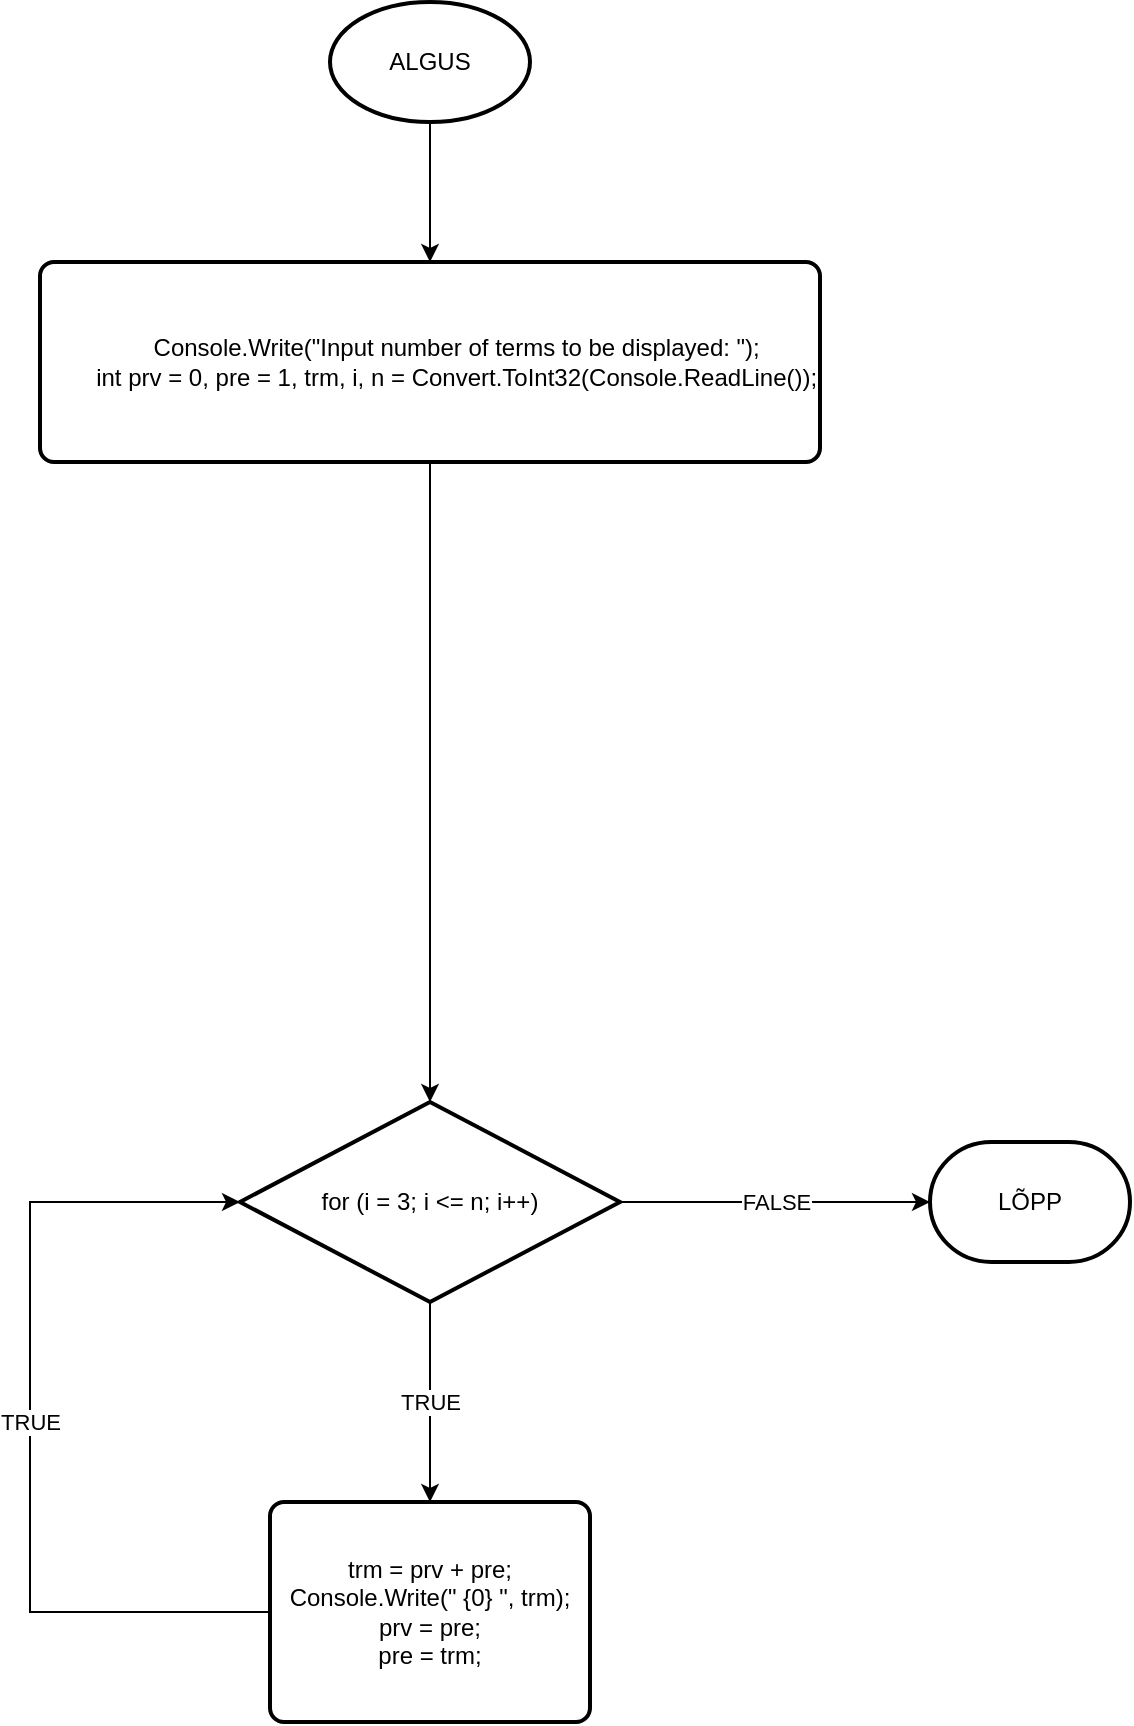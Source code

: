<mxfile version="26.0.9">
  <diagram name="Leht-1" id="xhUwCWPVqTI-aY92REC8">
    <mxGraphModel dx="782" dy="913" grid="1" gridSize="10" guides="1" tooltips="1" connect="1" arrows="1" fold="1" page="1" pageScale="1" pageWidth="827" pageHeight="1169" math="0" shadow="0">
      <root>
        <mxCell id="0" />
        <mxCell id="1" parent="0" />
        <mxCell id="6-wBVqh4o1lOcAQjsX2Q-6" style="edgeStyle=orthogonalEdgeStyle;rounded=0;orthogonalLoop=1;jettySize=auto;html=1;entryX=0.5;entryY=0;entryDx=0;entryDy=0;" edge="1" parent="1" source="6-wBVqh4o1lOcAQjsX2Q-1" target="6-wBVqh4o1lOcAQjsX2Q-3">
          <mxGeometry relative="1" as="geometry" />
        </mxCell>
        <mxCell id="6-wBVqh4o1lOcAQjsX2Q-1" value="ALGUS" style="strokeWidth=2;html=1;shape=mxgraph.flowchart.start_1;whiteSpace=wrap;" vertex="1" parent="1">
          <mxGeometry x="350" y="60" width="100" height="60" as="geometry" />
        </mxCell>
        <mxCell id="6-wBVqh4o1lOcAQjsX2Q-2" value="LÕPP" style="strokeWidth=2;html=1;shape=mxgraph.flowchart.terminator;whiteSpace=wrap;" vertex="1" parent="1">
          <mxGeometry x="650" y="630" width="100" height="60" as="geometry" />
        </mxCell>
        <mxCell id="6-wBVqh4o1lOcAQjsX2Q-3" value="&lt;div&gt;&amp;nbsp; &amp;nbsp; &amp;nbsp; &amp;nbsp; Console.Write(&quot;Input number of terms to be displayed: &quot;);&lt;/div&gt;&lt;div&gt;&amp;nbsp; &amp;nbsp; &amp;nbsp; &amp;nbsp; int prv = 0, pre = 1, trm, i, n = Convert.ToInt32(Console.ReadLine());&lt;/div&gt;" style="rounded=1;whiteSpace=wrap;html=1;absoluteArcSize=1;arcSize=14;strokeWidth=2;" vertex="1" parent="1">
          <mxGeometry x="205" y="190" width="390" height="100" as="geometry" />
        </mxCell>
        <mxCell id="6-wBVqh4o1lOcAQjsX2Q-15" value="TRUE" style="edgeStyle=orthogonalEdgeStyle;rounded=0;orthogonalLoop=1;jettySize=auto;html=1;entryX=0;entryY=0.5;entryDx=0;entryDy=0;entryPerimeter=0;" edge="1" parent="1" source="6-wBVqh4o1lOcAQjsX2Q-5" target="6-wBVqh4o1lOcAQjsX2Q-8">
          <mxGeometry relative="1" as="geometry">
            <mxPoint x="160" y="705" as="targetPoint" />
            <Array as="points">
              <mxPoint x="200" y="865" />
              <mxPoint x="200" y="660" />
            </Array>
          </mxGeometry>
        </mxCell>
        <mxCell id="6-wBVqh4o1lOcAQjsX2Q-5" value="trm = prv + pre;&#xa;Console.Write(&quot; {0} &quot;, trm);&#xa;prv = pre;&#xa;pre = trm;" style="rounded=1;whiteSpace=wrap;html=1;absoluteArcSize=1;arcSize=14;strokeWidth=2;" vertex="1" parent="1">
          <mxGeometry x="320" y="810" width="160" height="110" as="geometry" />
        </mxCell>
        <mxCell id="6-wBVqh4o1lOcAQjsX2Q-13" value="TRUE" style="edgeStyle=orthogonalEdgeStyle;rounded=0;orthogonalLoop=1;jettySize=auto;html=1;entryX=0.5;entryY=0;entryDx=0;entryDy=0;" edge="1" parent="1" source="6-wBVqh4o1lOcAQjsX2Q-8" target="6-wBVqh4o1lOcAQjsX2Q-5">
          <mxGeometry relative="1" as="geometry" />
        </mxCell>
        <mxCell id="6-wBVqh4o1lOcAQjsX2Q-8" value="for (i = 3; i &amp;lt;= n; i++)" style="strokeWidth=2;html=1;shape=mxgraph.flowchart.decision;whiteSpace=wrap;" vertex="1" parent="1">
          <mxGeometry x="305" y="610" width="190" height="100" as="geometry" />
        </mxCell>
        <mxCell id="6-wBVqh4o1lOcAQjsX2Q-9" value="FALSE" style="edgeStyle=orthogonalEdgeStyle;rounded=0;orthogonalLoop=1;jettySize=auto;html=1;entryX=0;entryY=0.5;entryDx=0;entryDy=0;entryPerimeter=0;" edge="1" parent="1" source="6-wBVqh4o1lOcAQjsX2Q-8" target="6-wBVqh4o1lOcAQjsX2Q-2">
          <mxGeometry relative="1" as="geometry" />
        </mxCell>
        <mxCell id="6-wBVqh4o1lOcAQjsX2Q-16" style="edgeStyle=orthogonalEdgeStyle;rounded=0;orthogonalLoop=1;jettySize=auto;html=1;entryX=0.5;entryY=0;entryDx=0;entryDy=0;entryPerimeter=0;" edge="1" parent="1" source="6-wBVqh4o1lOcAQjsX2Q-3" target="6-wBVqh4o1lOcAQjsX2Q-8">
          <mxGeometry relative="1" as="geometry" />
        </mxCell>
      </root>
    </mxGraphModel>
  </diagram>
</mxfile>
